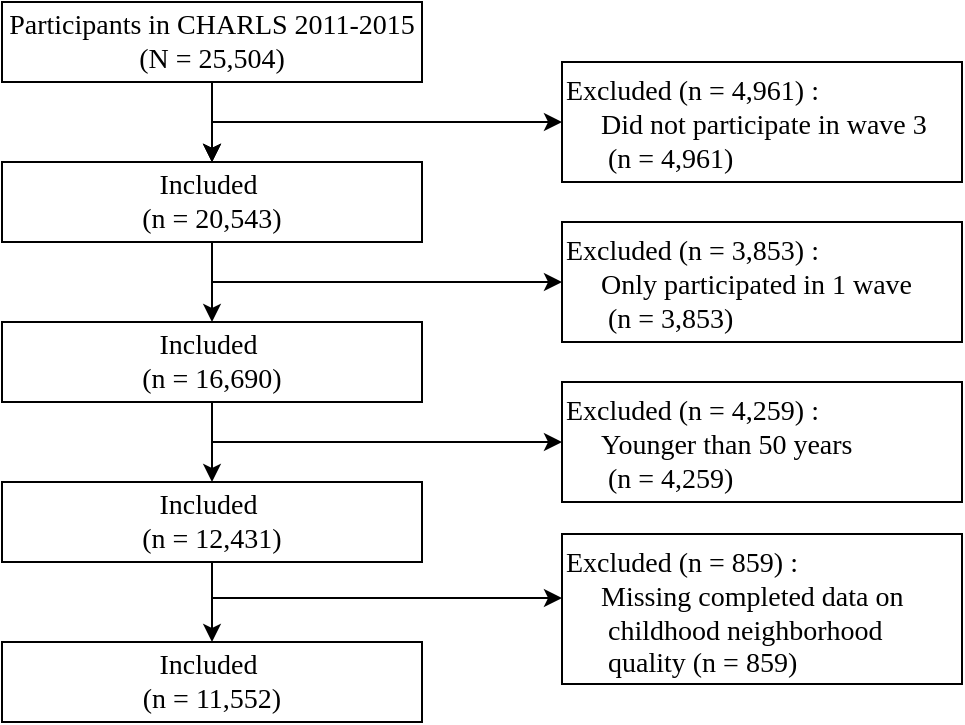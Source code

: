 <mxfile version="10.6.7" type="github"><diagram id="DSuhGR9CIeAhrYtNeFHA" name="Page-1"><mxGraphModel dx="695" dy="462" grid="1" gridSize="10" guides="1" tooltips="1" connect="1" arrows="1" fold="1" page="1" pageScale="1" pageWidth="827" pageHeight="1169" math="0" shadow="0"><root><mxCell id="0"/><mxCell id="1" parent="0"/><mxCell id="Jsd64yAzto0pwKJOwlLj-5" style="edgeStyle=orthogonalEdgeStyle;rounded=0;orthogonalLoop=1;jettySize=auto;html=1;exitX=0.5;exitY=1;exitDx=0;exitDy=0;fontFamily=Times New Roman;fontSize=14;" edge="1" parent="1" source="Jsd64yAzto0pwKJOwlLj-1" target="Jsd64yAzto0pwKJOwlLj-2"><mxGeometry relative="1" as="geometry"/></mxCell><mxCell id="Jsd64yAzto0pwKJOwlLj-1" value="Participants in CHARLS 2011-2015&lt;br style=&quot;font-size: 14px&quot;&gt;(N = 25,504)" style="rounded=0;whiteSpace=wrap;html=1;fontSize=14;fontFamily=Times New Roman;" vertex="1" parent="1"><mxGeometry x="120" y="40" width="210" height="40" as="geometry"/></mxCell><mxCell id="Jsd64yAzto0pwKJOwlLj-9" value="" style="edgeStyle=orthogonalEdgeStyle;rounded=0;orthogonalLoop=1;jettySize=auto;html=1;startArrow=classic;startFill=1;endArrow=none;endFill=0;fontFamily=Times New Roman;fontSize=14;" edge="1" parent="1" source="Jsd64yAzto0pwKJOwlLj-2" target="Jsd64yAzto0pwKJOwlLj-1"><mxGeometry relative="1" as="geometry"/></mxCell><mxCell id="Jsd64yAzto0pwKJOwlLj-10" value="" style="edgeStyle=orthogonalEdgeStyle;rounded=0;orthogonalLoop=1;jettySize=auto;html=1;startArrow=classic;startFill=1;endArrow=none;endFill=0;fontFamily=Times New Roman;fontSize=14;" edge="1" parent="1" source="Jsd64yAzto0pwKJOwlLj-2" target="Jsd64yAzto0pwKJOwlLj-1"><mxGeometry relative="1" as="geometry"/></mxCell><mxCell id="Jsd64yAzto0pwKJOwlLj-2" value="Included&amp;nbsp;&lt;br style=&quot;font-size: 14px&quot;&gt;(n = 20,543)" style="rounded=0;whiteSpace=wrap;html=1;fontSize=14;fontFamily=Times New Roman;" vertex="1" parent="1"><mxGeometry x="120" y="120" width="210" height="40" as="geometry"/></mxCell><mxCell id="Jsd64yAzto0pwKJOwlLj-8" style="edgeStyle=orthogonalEdgeStyle;rounded=0;orthogonalLoop=1;jettySize=auto;html=1;endArrow=none;endFill=0;fontFamily=Times New Roman;fontSize=14;startArrow=classic;startFill=1;" edge="1" parent="1"><mxGeometry relative="1" as="geometry"><mxPoint x="225" y="100" as="targetPoint"/><mxPoint x="400" y="100" as="sourcePoint"/></mxGeometry></mxCell><mxCell id="Jsd64yAzto0pwKJOwlLj-3" value="&lt;span&gt;Excluded&amp;nbsp;(n = 4,961) :&lt;/span&gt;&lt;br&gt;&lt;span&gt;&amp;nbsp; &amp;nbsp; &amp;nbsp;Did not participate in wave 3&lt;br&gt;&lt;/span&gt;&amp;nbsp; &amp;nbsp; &amp;nbsp; (n = 4,961)&lt;br&gt;" style="rounded=0;whiteSpace=wrap;html=1;fontSize=14;fontFamily=Times New Roman;align=left;verticalAlign=top;horizontal=1;" vertex="1" parent="1"><mxGeometry x="400" y="70" width="200" height="60" as="geometry"/></mxCell><mxCell id="Jsd64yAzto0pwKJOwlLj-14" style="edgeStyle=orthogonalEdgeStyle;rounded=0;orthogonalLoop=1;jettySize=auto;html=1;exitX=0.5;exitY=0;exitDx=0;exitDy=0;entryX=0.5;entryY=1;entryDx=0;entryDy=0;startArrow=classic;startFill=1;endArrow=none;endFill=0;fontFamily=Times New Roman;fontSize=14;" edge="1" parent="1" source="Jsd64yAzto0pwKJOwlLj-11" target="Jsd64yAzto0pwKJOwlLj-2"><mxGeometry relative="1" as="geometry"/></mxCell><mxCell id="Jsd64yAzto0pwKJOwlLj-11" value="Included&amp;nbsp;&lt;br style=&quot;font-size: 14px&quot;&gt;(n = 16,690)" style="rounded=0;whiteSpace=wrap;html=1;fontSize=14;fontFamily=Times New Roman;" vertex="1" parent="1"><mxGeometry x="120" y="200" width="210" height="40" as="geometry"/></mxCell><mxCell id="Jsd64yAzto0pwKJOwlLj-17" style="edgeStyle=orthogonalEdgeStyle;rounded=0;orthogonalLoop=1;jettySize=auto;html=1;startArrow=classic;startFill=1;endArrow=none;endFill=0;fontFamily=Times New Roman;fontSize=14;exitX=0;exitY=0.5;exitDx=0;exitDy=0;" edge="1" parent="1" source="Jsd64yAzto0pwKJOwlLj-12"><mxGeometry relative="1" as="geometry"><mxPoint x="225" y="180" as="targetPoint"/><mxPoint x="395" y="180" as="sourcePoint"/></mxGeometry></mxCell><mxCell id="Jsd64yAzto0pwKJOwlLj-12" value="&lt;span&gt;Excluded&amp;nbsp;(n = 3,853) :&lt;/span&gt;&lt;br&gt;&lt;span&gt;&amp;nbsp; &amp;nbsp; &amp;nbsp;Only participated in 1 wave&amp;nbsp;&lt;br&gt;&lt;/span&gt;&amp;nbsp; &amp;nbsp; &amp;nbsp; (n = 3,853)&lt;br&gt;" style="rounded=0;whiteSpace=wrap;html=1;fontSize=14;fontFamily=Times New Roman;align=left;verticalAlign=top;horizontal=1;" vertex="1" parent="1"><mxGeometry x="400" y="150" width="200" height="60" as="geometry"/></mxCell><mxCell id="Jsd64yAzto0pwKJOwlLj-23" style="edgeStyle=orthogonalEdgeStyle;rounded=0;orthogonalLoop=1;jettySize=auto;html=1;exitX=0.5;exitY=0;exitDx=0;exitDy=0;entryX=0.5;entryY=1;entryDx=0;entryDy=0;startArrow=classic;startFill=1;endArrow=none;endFill=0;fontFamily=Times New Roman;fontSize=14;" edge="1" parent="1" source="Jsd64yAzto0pwKJOwlLj-18" target="Jsd64yAzto0pwKJOwlLj-11"><mxGeometry relative="1" as="geometry"/></mxCell><mxCell id="Jsd64yAzto0pwKJOwlLj-18" value="Included&amp;nbsp;&lt;br style=&quot;font-size: 14px&quot;&gt;(n = 12,431)" style="rounded=0;whiteSpace=wrap;html=1;fontSize=14;fontFamily=Times New Roman;" vertex="1" parent="1"><mxGeometry x="120" y="280" width="210" height="40" as="geometry"/></mxCell><mxCell id="Jsd64yAzto0pwKJOwlLj-25" style="edgeStyle=orthogonalEdgeStyle;rounded=0;orthogonalLoop=1;jettySize=auto;html=1;startArrow=classic;startFill=1;endArrow=none;endFill=0;fontFamily=Times New Roman;fontSize=14;" edge="1" parent="1"><mxGeometry relative="1" as="geometry"><mxPoint x="225" y="260" as="targetPoint"/><mxPoint x="400" y="260" as="sourcePoint"/></mxGeometry></mxCell><mxCell id="Jsd64yAzto0pwKJOwlLj-24" value="&lt;span&gt;Excluded&amp;nbsp;(n = 4,259) :&lt;/span&gt;&lt;br&gt;&lt;span&gt;&amp;nbsp; &amp;nbsp; &amp;nbsp;Younger than 50 years&amp;nbsp;&lt;br&gt;&lt;/span&gt;&amp;nbsp; &amp;nbsp; &amp;nbsp; (n = 4,259)&lt;br&gt;" style="rounded=0;whiteSpace=wrap;html=1;fontSize=14;fontFamily=Times New Roman;align=left;verticalAlign=top;horizontal=1;" vertex="1" parent="1"><mxGeometry x="400" y="230" width="200" height="60" as="geometry"/></mxCell><mxCell id="Jsd64yAzto0pwKJOwlLj-30" style="edgeStyle=orthogonalEdgeStyle;rounded=0;orthogonalLoop=1;jettySize=auto;html=1;exitX=0.5;exitY=0;exitDx=0;exitDy=0;entryX=0.5;entryY=1;entryDx=0;entryDy=0;startArrow=classic;startFill=1;endArrow=none;endFill=0;fontFamily=Times New Roman;fontSize=14;" edge="1" parent="1" source="Jsd64yAzto0pwKJOwlLj-26" target="Jsd64yAzto0pwKJOwlLj-18"><mxGeometry relative="1" as="geometry"/></mxCell><mxCell id="Jsd64yAzto0pwKJOwlLj-26" value="Included&amp;nbsp;&lt;br style=&quot;font-size: 14px&quot;&gt;(n = 11,552)" style="rounded=0;whiteSpace=wrap;html=1;fontSize=14;fontFamily=Times New Roman;" vertex="1" parent="1"><mxGeometry x="120" y="360" width="210" height="40" as="geometry"/></mxCell><mxCell id="Jsd64yAzto0pwKJOwlLj-35" style="edgeStyle=orthogonalEdgeStyle;rounded=0;orthogonalLoop=1;jettySize=auto;html=1;startArrow=classic;startFill=1;endArrow=none;endFill=0;fontFamily=Times New Roman;fontSize=14;" edge="1" parent="1"><mxGeometry relative="1" as="geometry"><mxPoint x="225" y="338" as="targetPoint"/><mxPoint x="400" y="338" as="sourcePoint"/></mxGeometry></mxCell><mxCell id="Jsd64yAzto0pwKJOwlLj-27" value="&lt;span&gt;Excluded&amp;nbsp;(n = 859) :&lt;/span&gt;&lt;br&gt;&lt;span&gt;&amp;nbsp; &amp;nbsp; &amp;nbsp;Missing completed&amp;nbsp;data on&amp;nbsp; &amp;nbsp; &amp;nbsp; &amp;nbsp; &amp;nbsp; &amp;nbsp; &amp;nbsp; childhood neighborhood&amp;nbsp; &amp;nbsp; &amp;nbsp; &amp;nbsp; &amp;nbsp; &amp;nbsp; &amp;nbsp; &amp;nbsp; &amp;nbsp; quality&lt;/span&gt;&amp;nbsp;(n = 859)&lt;br&gt;" style="rounded=0;whiteSpace=wrap;html=1;fontSize=14;fontFamily=Times New Roman;align=left;verticalAlign=top;horizontal=1;" vertex="1" parent="1"><mxGeometry x="400" y="306" width="200" height="75" as="geometry"/></mxCell></root></mxGraphModel></diagram></mxfile>